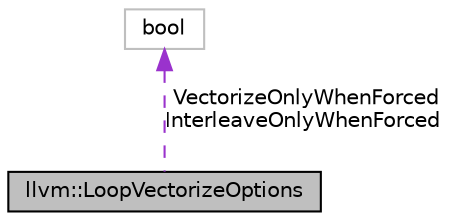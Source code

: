 digraph "llvm::LoopVectorizeOptions"
{
 // LATEX_PDF_SIZE
  bgcolor="transparent";
  edge [fontname="Helvetica",fontsize="10",labelfontname="Helvetica",labelfontsize="10"];
  node [fontname="Helvetica",fontsize="10",shape=record];
  Node1 [label="llvm::LoopVectorizeOptions",height=0.2,width=0.4,color="black", fillcolor="grey75", style="filled", fontcolor="black",tooltip=" "];
  Node2 -> Node1 [dir="back",color="darkorchid3",fontsize="10",style="dashed",label=" VectorizeOnlyWhenForced\nInterleaveOnlyWhenForced" ,fontname="Helvetica"];
  Node2 [label="bool",height=0.2,width=0.4,color="grey75",tooltip=" "];
}
